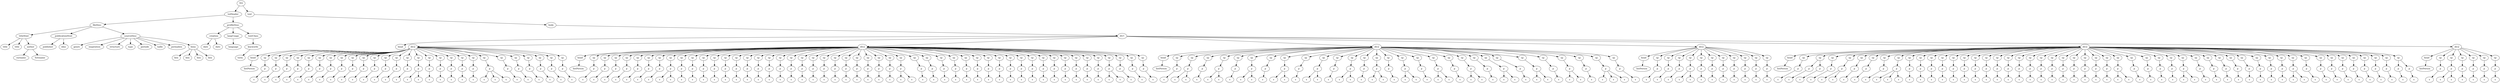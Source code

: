 digraph Tree {
	"t0" [label = "TEI"];
	"t1" [label = "teiHeader"];
	"t2" [label = "fileDesc"];
	"t3" [label = "titleStmt"];
	"t4" [label = "title"];
	"t5" [label = "title"];
	"t6" [label = "author"];
	"t7" [label = "surname"];
	"t8" [label = "forename"];
	"t9" [label = "publicationStmt"];
	"t10" [label = "publisher"];
	"t11" [label = "idno"];
	"t12" [label = "sourceDesc"];
	"t13" [label = "genre"];
	"t14" [label = "inspiration"];
	"t15" [label = "structure"];
	"t16" [label = "type"];
	"t17" [label = "periode"];
	"t18" [label = "taille"];
	"t19" [label = "permalien"];
	"t20" [label = "liens"];
	"t21" [label = "lien"];
	"t22" [label = "lien"];
	"t23" [label = "lien"];
	"t24" [label = "lien"];
	"t25" [label = "profileDesc"];
	"t26" [label = "creation"];
	"t27" [label = "date"];
	"t28" [label = "date"];
	"t29" [label = "langUsage"];
	"t30" [label = "language"];
	"t31" [label = "textClass"];
	"t32" [label = "keywords"];
	"t33" [label = "term"];
	"t34" [label = "text"];
	"t35" [label = "body"];
	"t36" [label = "div1"];
	"t37" [label = "head"];
	"t38" [label = "div2"];
	"t39" [label = "head"];
	"t40" [label = "listPerson"];
	"t41" [label = "sp"];
	"t42" [label = "p"];
	"t43" [label = "s"];
	"t44" [label = "sp"];
	"t45" [label = "p"];
	"t46" [label = "s"];
	"t47" [label = "sp"];
	"t48" [label = "p"];
	"t49" [label = "s"];
	"t50" [label = "sp"];
	"t51" [label = "p"];
	"t52" [label = "s"];
	"t53" [label = "sp"];
	"t54" [label = "p"];
	"t55" [label = "s"];
	"t56" [label = "sp"];
	"t57" [label = "p"];
	"t58" [label = "s"];
	"t59" [label = "sp"];
	"t60" [label = "p"];
	"t61" [label = "s"];
	"t62" [label = "sp"];
	"t63" [label = "p"];
	"t64" [label = "s"];
	"t65" [label = "sp"];
	"t66" [label = "p"];
	"t67" [label = "s"];
	"t68" [label = "sp"];
	"t69" [label = "p"];
	"t70" [label = "s"];
	"t71" [label = "sp"];
	"t72" [label = "p"];
	"t73" [label = "s"];
	"t74" [label = "sp"];
	"t75" [label = "p"];
	"t76" [label = "s"];
	"t77" [label = "sp"];
	"t78" [label = "p"];
	"t79" [label = "s"];
	"t80" [label = "sp"];
	"t81" [label = "p"];
	"t82" [label = "s"];
	"t83" [label = "sp"];
	"t84" [label = "p"];
	"t85" [label = "s"];
	"t86" [label = "s"];
	"t87" [label = "sp"];
	"t88" [label = "p"];
	"t89" [label = "s"];
	"t90" [label = "sp"];
	"t91" [label = "p"];
	"t92" [label = "s"];
	"t93" [label = "sp"];
	"t94" [label = "p"];
	"t95" [label = "s"];
	"t96" [label = "sp"];
	"t97" [label = "p"];
	"t98" [label = "s"];
	"t99" [label = "sp"];
	"t100" [label = "p"];
	"t101" [label = "s"];
	"t102" [label = "sp"];
	"t103" [label = "p"];
	"t104" [label = "s"];
	"t105" [label = "s"];
	"t106" [label = "s"];
	"t107" [label = "sp"];
	"t108" [label = "p"];
	"t109" [label = "s"];
	"t110" [label = "sp"];
	"t111" [label = "p"];
	"t112" [label = "s"];
	"t113" [label = "sp"];
	"t114" [label = "p"];
	"t115" [label = "s"];
	"t116" [label = "sp"];
	"t117" [label = "p"];
	"t118" [label = "s"];
	"t119" [label = "sp"];
	"t120" [label = "p"];
	"t121" [label = "s"];
	"t122" [label = "sp"];
	"t123" [label = "p"];
	"t124" [label = "s"];
	"t125" [label = "div2"];
	"t126" [label = "head"];
	"t127" [label = "listPerson"];
	"t128" [label = "sp"];
	"t129" [label = "p"];
	"t130" [label = "s"];
	"t131" [label = "sp"];
	"t132" [label = "p"];
	"t133" [label = "s"];
	"t134" [label = "sp"];
	"t135" [label = "p"];
	"t136" [label = "s"];
	"t137" [label = "sp"];
	"t138" [label = "p"];
	"t139" [label = "s"];
	"t140" [label = "sp"];
	"t141" [label = "p"];
	"t142" [label = "s"];
	"t143" [label = "sp"];
	"t144" [label = "p"];
	"t145" [label = "s"];
	"t146" [label = "sp"];
	"t147" [label = "p"];
	"t148" [label = "s"];
	"t149" [label = "sp"];
	"t150" [label = "p"];
	"t151" [label = "s"];
	"t152" [label = "s"];
	"t153" [label = "sp"];
	"t154" [label = "p"];
	"t155" [label = "s"];
	"t156" [label = "sp"];
	"t157" [label = "p"];
	"t158" [label = "s"];
	"t159" [label = "sp"];
	"t160" [label = "p"];
	"t161" [label = "s"];
	"t162" [label = "sp"];
	"t163" [label = "p"];
	"t164" [label = "s"];
	"t165" [label = "sp"];
	"t166" [label = "p"];
	"t167" [label = "s"];
	"t168" [label = "sp"];
	"t169" [label = "p"];
	"t170" [label = "s"];
	"t171" [label = "sp"];
	"t172" [label = "p"];
	"t173" [label = "s"];
	"t174" [label = "sp"];
	"t175" [label = "p"];
	"t176" [label = "s"];
	"t177" [label = "sp"];
	"t178" [label = "p"];
	"t179" [label = "s"];
	"t180" [label = "sp"];
	"t181" [label = "p"];
	"t182" [label = "s"];
	"t183" [label = "sp"];
	"t184" [label = "p"];
	"t185" [label = "s"];
	"t186" [label = "sp"];
	"t187" [label = "p"];
	"t188" [label = "s"];
	"t189" [label = "sp"];
	"t190" [label = "p"];
	"t191" [label = "s"];
	"t192" [label = "sp"];
	"t193" [label = "p"];
	"t194" [label = "s"];
	"t195" [label = "sp"];
	"t196" [label = "p"];
	"t197" [label = "s"];
	"t198" [label = "sp"];
	"t199" [label = "p"];
	"t200" [label = "s"];
	"t201" [label = "sp"];
	"t202" [label = "p"];
	"t203" [label = "s"];
	"t204" [label = "sp"];
	"t205" [label = "p"];
	"t206" [label = "s"];
	"t207" [label = "sp"];
	"t208" [label = "p"];
	"t209" [label = "s"];
	"t210" [label = "sp"];
	"t211" [label = "p"];
	"t212" [label = "s"];
	"t213" [label = "sp"];
	"t214" [label = "p"];
	"t215" [label = "s"];
	"t216" [label = "s"];
	"t217" [label = "sp"];
	"t218" [label = "p"];
	"t219" [label = "s"];
	"t220" [label = "sp"];
	"t221" [label = "p"];
	"t222" [label = "s"];
	"t223" [label = "sp"];
	"t224" [label = "p"];
	"t225" [label = "s"];
	"t226" [label = "sp"];
	"t227" [label = "p"];
	"t228" [label = "s"];
	"t229" [label = "sp"];
	"t230" [label = "p"];
	"t231" [label = "s"];
	"t232" [label = "sp"];
	"t233" [label = "p"];
	"t234" [label = "s"];
	"t235" [label = "sp"];
	"t236" [label = "p"];
	"t237" [label = "s"];
	"t238" [label = "sp"];
	"t239" [label = "p"];
	"t240" [label = "s"];
	"t241" [label = "sp"];
	"t242" [label = "p"];
	"t243" [label = "s"];
	"t244" [label = "sp"];
	"t245" [label = "p"];
	"t246" [label = "s"];
	"t247" [label = "sp"];
	"t248" [label = "p"];
	"t249" [label = "s"];
	"t250" [label = "sp"];
	"t251" [label = "p"];
	"t252" [label = "s"];
	"t253" [label = "sp"];
	"t254" [label = "p"];
	"t255" [label = "s"];
	"t256" [label = "sp"];
	"t257" [label = "p"];
	"t258" [label = "s"];
	"t259" [label = "sp"];
	"t260" [label = "p"];
	"t261" [label = "s"];
	"t262" [label = "sp"];
	"t263" [label = "p"];
	"t264" [label = "s"];
	"t265" [label = "sp"];
	"t266" [label = "p"];
	"t267" [label = "s"];
	"t268" [label = "sp"];
	"t269" [label = "p"];
	"t270" [label = "s"];
	"t271" [label = "s"];
	"t272" [label = "sp"];
	"t273" [label = "p"];
	"t274" [label = "s"];
	"t275" [label = "sp"];
	"t276" [label = "p"];
	"t277" [label = "s"];
	"t278" [label = "sp"];
	"t279" [label = "p"];
	"t280" [label = "s"];
	"t281" [label = "div2"];
	"t282" [label = "head"];
	"t283" [label = "listPerson"];
	"t284" [label = "sp"];
	"t285" [label = "p"];
	"t286" [label = "s"];
	"t287" [label = "sp"];
	"t288" [label = "p"];
	"t289" [label = "s"];
	"t290" [label = "s"];
	"t291" [label = "sp"];
	"t292" [label = "p"];
	"t293" [label = "s"];
	"t294" [label = "sp"];
	"t295" [label = "p"];
	"t296" [label = "s"];
	"t297" [label = "s"];
	"t298" [label = "sp"];
	"t299" [label = "p"];
	"t300" [label = "s"];
	"t301" [label = "sp"];
	"t302" [label = "p"];
	"t303" [label = "s"];
	"t304" [label = "s"];
	"t305" [label = "sp"];
	"t306" [label = "p"];
	"t307" [label = "s"];
	"t308" [label = "sp"];
	"t309" [label = "p"];
	"t310" [label = "s"];
	"t311" [label = "s"];
	"t312" [label = "sp"];
	"t313" [label = "p"];
	"t314" [label = "s"];
	"t315" [label = "sp"];
	"t316" [label = "p"];
	"t317" [label = "s"];
	"t318" [label = "s"];
	"t319" [label = "sp"];
	"t320" [label = "p"];
	"t321" [label = "s"];
	"t322" [label = "sp"];
	"t323" [label = "p"];
	"t324" [label = "s"];
	"t325" [label = "s"];
	"t326" [label = "sp"];
	"t327" [label = "p"];
	"t328" [label = "s"];
	"t329" [label = "sp"];
	"t330" [label = "p"];
	"t331" [label = "s"];
	"t332" [label = "s"];
	"t333" [label = "sp"];
	"t334" [label = "p"];
	"t335" [label = "s"];
	"t336" [label = "sp"];
	"t337" [label = "p"];
	"t338" [label = "s"];
	"t339" [label = "s"];
	"t340" [label = "sp"];
	"t341" [label = "p"];
	"t342" [label = "s"];
	"t343" [label = "sp"];
	"t344" [label = "p"];
	"t345" [label = "s"];
	"t346" [label = "s"];
	"t347" [label = "sp"];
	"t348" [label = "p"];
	"t349" [label = "s"];
	"t350" [label = "sp"];
	"t351" [label = "p"];
	"t352" [label = "s"];
	"t353" [label = "s"];
	"t354" [label = "sp"];
	"t355" [label = "p"];
	"t356" [label = "s"];
	"t357" [label = "sp"];
	"t358" [label = "p"];
	"t359" [label = "s"];
	"t360" [label = "s"];
	"t361" [label = "sp"];
	"t362" [label = "p"];
	"t363" [label = "s"];
	"t364" [label = "sp"];
	"t365" [label = "p"];
	"t366" [label = "s"];
	"t367" [label = "s"];
	"t368" [label = "sp"];
	"t369" [label = "p"];
	"t370" [label = "s"];
	"t371" [label = "sp"];
	"t372" [label = "p"];
	"t373" [label = "s"];
	"t374" [label = "s"];
	"t375" [label = "sp"];
	"t376" [label = "p"];
	"t377" [label = "s"];
	"t378" [label = "sp"];
	"t379" [label = "p"];
	"t380" [label = "s"];
	"t381" [label = "s"];
	"t382" [label = "s"];
	"t383" [label = "sp"];
	"t384" [label = "p"];
	"t385" [label = "s"];
	"t386" [label = "div2"];
	"t387" [label = "head"];
	"t388" [label = "listPerson"];
	"t389" [label = "sp"];
	"t390" [label = "p"];
	"t391" [label = "s"];
	"t392" [label = "sp"];
	"t393" [label = "p"];
	"t394" [label = "s"];
	"t395" [label = "sp"];
	"t396" [label = "p"];
	"t397" [label = "s"];
	"t398" [label = "sp"];
	"t399" [label = "p"];
	"t400" [label = "s"];
	"t401" [label = "s"];
	"t402" [label = "sp"];
	"t403" [label = "p"];
	"t404" [label = "s"];
	"t405" [label = "sp"];
	"t406" [label = "p"];
	"t407" [label = "s"];
	"t408" [label = "sp"];
	"t409" [label = "p"];
	"t410" [label = "s"];
	"t411" [label = "sp"];
	"t412" [label = "p"];
	"t413" [label = "s"];
	"t414" [label = "sp"];
	"t415" [label = "p"];
	"t416" [label = "s"];
	"t417" [label = "sp"];
	"t418" [label = "p"];
	"t419" [label = "s"];
	"t420" [label = "sp"];
	"t421" [label = "p"];
	"t422" [label = "s"];
	"t423" [label = "div2"];
	"t424" [label = "head"];
	"t425" [label = "listPerson"];
	"t426" [label = "sp"];
	"t427" [label = "p"];
	"t428" [label = "s"];
	"t429" [label = "sp"];
	"t430" [label = "p"];
	"t431" [label = "s"];
	"t432" [label = "p"];
	"t433" [label = "s"];
	"t434" [label = "sp"];
	"t435" [label = "p"];
	"t436" [label = "s"];
	"t437" [label = "sp"];
	"t438" [label = "p"];
	"t439" [label = "s"];
	"t440" [label = "s"];
	"t441" [label = "sp"];
	"t442" [label = "p"];
	"t443" [label = "s"];
	"t444" [label = "sp"];
	"t445" [label = "p"];
	"t446" [label = "s"];
	"t447" [label = "sp"];
	"t448" [label = "p"];
	"t449" [label = "s"];
	"t450" [label = "sp"];
	"t451" [label = "p"];
	"t452" [label = "s"];
	"t453" [label = "s"];
	"t454" [label = "s"];
	"t455" [label = "sp"];
	"t456" [label = "p"];
	"t457" [label = "s"];
	"t458" [label = "sp"];
	"t459" [label = "p"];
	"t460" [label = "s"];
	"t461" [label = "sp"];
	"t462" [label = "p"];
	"t463" [label = "s"];
	"t464" [label = "sp"];
	"t465" [label = "p"];
	"t466" [label = "s"];
	"t467" [label = "sp"];
	"t468" [label = "p"];
	"t469" [label = "s"];
	"t470" [label = "sp"];
	"t471" [label = "p"];
	"t472" [label = "s"];
	"t473" [label = "sp"];
	"t474" [label = "p"];
	"t475" [label = "s"];
	"t476" [label = "sp"];
	"t477" [label = "p"];
	"t478" [label = "s"];
	"t479" [label = "sp"];
	"t480" [label = "p"];
	"t481" [label = "s"];
	"t482" [label = "sp"];
	"t483" [label = "p"];
	"t484" [label = "s"];
	"t485" [label = "sp"];
	"t486" [label = "p"];
	"t487" [label = "s"];
	"t488" [label = "sp"];
	"t489" [label = "p"];
	"t490" [label = "s"];
	"t491" [label = "sp"];
	"t492" [label = "p"];
	"t493" [label = "s"];
	"t494" [label = "sp"];
	"t495" [label = "p"];
	"t496" [label = "s"];
	"t497" [label = "sp"];
	"t498" [label = "p"];
	"t499" [label = "s"];
	"t500" [label = "sp"];
	"t501" [label = "p"];
	"t502" [label = "s"];
	"t503" [label = "sp"];
	"t504" [label = "p"];
	"t505" [label = "s"];
	"t506" [label = "sp"];
	"t507" [label = "p"];
	"t508" [label = "s"];
	"t509" [label = "sp"];
	"t510" [label = "p"];
	"t511" [label = "s"];
	"t512" [label = "sp"];
	"t513" [label = "p"];
	"t514" [label = "s"];
	"t515" [label = "s"];
	"t516" [label = "sp"];
	"t517" [label = "p"];
	"t518" [label = "s"];
	"t519" [label = "sp"];
	"t520" [label = "p"];
	"t521" [label = "s"];
	"t522" [label = "sp"];
	"t523" [label = "p"];
	"t524" [label = "s"];
	"t525" [label = "sp"];
	"t526" [label = "p"];
	"t527" [label = "s"];
	"t528" [label = "sp"];
	"t529" [label = "p"];
	"t530" [label = "s"];
	"t531" [label = "s"];
	"t532" [label = "sp"];
	"t533" [label = "p"];
	"t534" [label = "s"];
	"t535" [label = "sp"];
	"t536" [label = "p"];
	"t537" [label = "s"];
	"t538" [label = "sp"];
	"t539" [label = "p"];
	"t540" [label = "s"];
	"t541" [label = "sp"];
	"t542" [label = "p"];
	"t543" [label = "s"];
	"t544" [label = "sp"];
	"t545" [label = "p"];
	"t546" [label = "s"];
	"t547" [label = "sp"];
	"t548" [label = "p"];
	"t549" [label = "s"];
	"t550" [label = "sp"];
	"t551" [label = "p"];
	"t552" [label = "s"];
	"t553" [label = "sp"];
	"t554" [label = "p"];
	"t555" [label = "s"];
	"t556" [label = "sp"];
	"t557" [label = "p"];
	"t558" [label = "s"];
	"t559" [label = "s"];
	"t560" [label = "sp"];
	"t561" [label = "p"];
	"t562" [label = "s"];
	"t563" [label = "sp"];
	"t564" [label = "p"];
	"t565" [label = "s"];
	"t566" [label = "sp"];
	"t567" [label = "p"];
	"t568" [label = "s"];
	"t569" [label = "sp"];
	"t570" [label = "p"];
	"t571" [label = "s"];
	"t572" [label = "sp"];
	"t573" [label = "p"];
	"t574" [label = "s"];
	"t575" [label = "sp"];
	"t576" [label = "p"];
	"t577" [label = "s"];
	"t578" [label = "sp"];
	"t579" [label = "p"];
	"t580" [label = "s"];
	"t581" [label = "sp"];
	"t582" [label = "p"];
	"t583" [label = "s"];
	"t584" [label = "sp"];
	"t585" [label = "p"];
	"t586" [label = "s"];
	"t587" [label = "p"];
	"t588" [label = "s"];
	"t589" [label = "div2"];
	"t590" [label = "head"];
	"t591" [label = "listPerson"];
	"t592" [label = "sp"];
	"t593" [label = "p"];
	"t594" [label = "s"];
	"t595" [label = "sp"];
	"t596" [label = "p"];
	"t597" [label = "s"];
	"t598" [label = "s"];
	"t599" [label = "sp"];
	"t600" [label = "p"];
	"t601" [label = "s"];
	"t602" [label = "sp"];
	"t603" [label = "p"];
	"t604" [label = "s"];
	"t605" [label = "sp"];
	"t606" [label = "p"];
	"t607" [label = "s"];
	"t608" [label = "sp"];
	"t609" [label = "p"];
	"t610" [label = "s"];
	"t0" -> "t1";
	"t1" -> "t2";
	"t2" -> "t3";
	"t3" -> "t4";
	"t3" -> "t5";
	"t3" -> "t6";
	"t6" -> "t7";
	"t6" -> "t8";
	"t2" -> "t9";
	"t9" -> "t10";
	"t9" -> "t11";
	"t2" -> "t12";
	"t12" -> "t13";
	"t12" -> "t14";
	"t12" -> "t15";
	"t12" -> "t16";
	"t12" -> "t17";
	"t12" -> "t18";
	"t12" -> "t19";
	"t12" -> "t20";
	"t20" -> "t21";
	"t20" -> "t22";
	"t20" -> "t23";
	"t20" -> "t24";
	"t1" -> "t25";
	"t25" -> "t26";
	"t26" -> "t27";
	"t26" -> "t28";
	"t25" -> "t29";
	"t29" -> "t30";
	"t25" -> "t31";
	"t31" -> "t32";
	"t32" -> "t33";
	"t0" -> "t34";
	"t34" -> "t35";
	"t35" -> "t36";
	"t36" -> "t37";
	"t36" -> "t38";
	"t38" -> "t39";
	"t39" -> "t40";
	"t38" -> "t41";
	"t41" -> "t42";
	"t42" -> "t43";
	"t38" -> "t44";
	"t44" -> "t45";
	"t45" -> "t46";
	"t38" -> "t47";
	"t47" -> "t48";
	"t48" -> "t49";
	"t38" -> "t50";
	"t50" -> "t51";
	"t51" -> "t52";
	"t38" -> "t53";
	"t53" -> "t54";
	"t54" -> "t55";
	"t38" -> "t56";
	"t56" -> "t57";
	"t57" -> "t58";
	"t38" -> "t59";
	"t59" -> "t60";
	"t60" -> "t61";
	"t38" -> "t62";
	"t62" -> "t63";
	"t63" -> "t64";
	"t38" -> "t65";
	"t65" -> "t66";
	"t66" -> "t67";
	"t38" -> "t68";
	"t68" -> "t69";
	"t69" -> "t70";
	"t38" -> "t71";
	"t71" -> "t72";
	"t72" -> "t73";
	"t38" -> "t74";
	"t74" -> "t75";
	"t75" -> "t76";
	"t38" -> "t77";
	"t77" -> "t78";
	"t78" -> "t79";
	"t38" -> "t80";
	"t80" -> "t81";
	"t81" -> "t82";
	"t38" -> "t83";
	"t83" -> "t84";
	"t84" -> "t85";
	"t84" -> "t86";
	"t38" -> "t87";
	"t87" -> "t88";
	"t88" -> "t89";
	"t38" -> "t90";
	"t90" -> "t91";
	"t91" -> "t92";
	"t38" -> "t93";
	"t93" -> "t94";
	"t94" -> "t95";
	"t38" -> "t96";
	"t96" -> "t97";
	"t97" -> "t98";
	"t38" -> "t99";
	"t99" -> "t100";
	"t100" -> "t101";
	"t38" -> "t102";
	"t102" -> "t103";
	"t103" -> "t104";
	"t103" -> "t105";
	"t103" -> "t106";
	"t38" -> "t107";
	"t107" -> "t108";
	"t108" -> "t109";
	"t38" -> "t110";
	"t110" -> "t111";
	"t111" -> "t112";
	"t38" -> "t113";
	"t113" -> "t114";
	"t114" -> "t115";
	"t38" -> "t116";
	"t116" -> "t117";
	"t117" -> "t118";
	"t38" -> "t119";
	"t119" -> "t120";
	"t120" -> "t121";
	"t38" -> "t122";
	"t122" -> "t123";
	"t123" -> "t124";
	"t36" -> "t125";
	"t125" -> "t126";
	"t126" -> "t127";
	"t125" -> "t128";
	"t128" -> "t129";
	"t129" -> "t130";
	"t125" -> "t131";
	"t131" -> "t132";
	"t132" -> "t133";
	"t125" -> "t134";
	"t134" -> "t135";
	"t135" -> "t136";
	"t125" -> "t137";
	"t137" -> "t138";
	"t138" -> "t139";
	"t125" -> "t140";
	"t140" -> "t141";
	"t141" -> "t142";
	"t125" -> "t143";
	"t143" -> "t144";
	"t144" -> "t145";
	"t125" -> "t146";
	"t146" -> "t147";
	"t147" -> "t148";
	"t125" -> "t149";
	"t149" -> "t150";
	"t150" -> "t151";
	"t150" -> "t152";
	"t125" -> "t153";
	"t153" -> "t154";
	"t154" -> "t155";
	"t125" -> "t156";
	"t156" -> "t157";
	"t157" -> "t158";
	"t125" -> "t159";
	"t159" -> "t160";
	"t160" -> "t161";
	"t125" -> "t162";
	"t162" -> "t163";
	"t163" -> "t164";
	"t125" -> "t165";
	"t165" -> "t166";
	"t166" -> "t167";
	"t125" -> "t168";
	"t168" -> "t169";
	"t169" -> "t170";
	"t125" -> "t171";
	"t171" -> "t172";
	"t172" -> "t173";
	"t125" -> "t174";
	"t174" -> "t175";
	"t175" -> "t176";
	"t125" -> "t177";
	"t177" -> "t178";
	"t178" -> "t179";
	"t125" -> "t180";
	"t180" -> "t181";
	"t181" -> "t182";
	"t125" -> "t183";
	"t183" -> "t184";
	"t184" -> "t185";
	"t125" -> "t186";
	"t186" -> "t187";
	"t187" -> "t188";
	"t125" -> "t189";
	"t189" -> "t190";
	"t190" -> "t191";
	"t125" -> "t192";
	"t192" -> "t193";
	"t193" -> "t194";
	"t125" -> "t195";
	"t195" -> "t196";
	"t196" -> "t197";
	"t125" -> "t198";
	"t198" -> "t199";
	"t199" -> "t200";
	"t125" -> "t201";
	"t201" -> "t202";
	"t202" -> "t203";
	"t125" -> "t204";
	"t204" -> "t205";
	"t205" -> "t206";
	"t125" -> "t207";
	"t207" -> "t208";
	"t208" -> "t209";
	"t125" -> "t210";
	"t210" -> "t211";
	"t211" -> "t212";
	"t125" -> "t213";
	"t213" -> "t214";
	"t214" -> "t215";
	"t214" -> "t216";
	"t125" -> "t217";
	"t217" -> "t218";
	"t218" -> "t219";
	"t125" -> "t220";
	"t220" -> "t221";
	"t221" -> "t222";
	"t125" -> "t223";
	"t223" -> "t224";
	"t224" -> "t225";
	"t125" -> "t226";
	"t226" -> "t227";
	"t227" -> "t228";
	"t125" -> "t229";
	"t229" -> "t230";
	"t230" -> "t231";
	"t125" -> "t232";
	"t232" -> "t233";
	"t233" -> "t234";
	"t125" -> "t235";
	"t235" -> "t236";
	"t236" -> "t237";
	"t125" -> "t238";
	"t238" -> "t239";
	"t239" -> "t240";
	"t125" -> "t241";
	"t241" -> "t242";
	"t242" -> "t243";
	"t125" -> "t244";
	"t244" -> "t245";
	"t245" -> "t246";
	"t125" -> "t247";
	"t247" -> "t248";
	"t248" -> "t249";
	"t125" -> "t250";
	"t250" -> "t251";
	"t251" -> "t252";
	"t125" -> "t253";
	"t253" -> "t254";
	"t254" -> "t255";
	"t125" -> "t256";
	"t256" -> "t257";
	"t257" -> "t258";
	"t125" -> "t259";
	"t259" -> "t260";
	"t260" -> "t261";
	"t125" -> "t262";
	"t262" -> "t263";
	"t263" -> "t264";
	"t125" -> "t265";
	"t265" -> "t266";
	"t266" -> "t267";
	"t125" -> "t268";
	"t268" -> "t269";
	"t269" -> "t270";
	"t269" -> "t271";
	"t125" -> "t272";
	"t272" -> "t273";
	"t273" -> "t274";
	"t125" -> "t275";
	"t275" -> "t276";
	"t276" -> "t277";
	"t125" -> "t278";
	"t278" -> "t279";
	"t279" -> "t280";
	"t36" -> "t281";
	"t281" -> "t282";
	"t282" -> "t283";
	"t281" -> "t284";
	"t284" -> "t285";
	"t285" -> "t286";
	"t281" -> "t287";
	"t287" -> "t288";
	"t288" -> "t289";
	"t288" -> "t290";
	"t281" -> "t291";
	"t291" -> "t292";
	"t292" -> "t293";
	"t281" -> "t294";
	"t294" -> "t295";
	"t295" -> "t296";
	"t295" -> "t297";
	"t281" -> "t298";
	"t298" -> "t299";
	"t299" -> "t300";
	"t281" -> "t301";
	"t301" -> "t302";
	"t302" -> "t303";
	"t302" -> "t304";
	"t281" -> "t305";
	"t305" -> "t306";
	"t306" -> "t307";
	"t281" -> "t308";
	"t308" -> "t309";
	"t309" -> "t310";
	"t309" -> "t311";
	"t281" -> "t312";
	"t312" -> "t313";
	"t313" -> "t314";
	"t281" -> "t315";
	"t315" -> "t316";
	"t316" -> "t317";
	"t316" -> "t318";
	"t281" -> "t319";
	"t319" -> "t320";
	"t320" -> "t321";
	"t281" -> "t322";
	"t322" -> "t323";
	"t323" -> "t324";
	"t323" -> "t325";
	"t281" -> "t326";
	"t326" -> "t327";
	"t327" -> "t328";
	"t281" -> "t329";
	"t329" -> "t330";
	"t330" -> "t331";
	"t330" -> "t332";
	"t281" -> "t333";
	"t333" -> "t334";
	"t334" -> "t335";
	"t281" -> "t336";
	"t336" -> "t337";
	"t337" -> "t338";
	"t337" -> "t339";
	"t281" -> "t340";
	"t340" -> "t341";
	"t341" -> "t342";
	"t281" -> "t343";
	"t343" -> "t344";
	"t344" -> "t345";
	"t344" -> "t346";
	"t281" -> "t347";
	"t347" -> "t348";
	"t348" -> "t349";
	"t281" -> "t350";
	"t350" -> "t351";
	"t351" -> "t352";
	"t351" -> "t353";
	"t281" -> "t354";
	"t354" -> "t355";
	"t355" -> "t356";
	"t281" -> "t357";
	"t357" -> "t358";
	"t358" -> "t359";
	"t358" -> "t360";
	"t281" -> "t361";
	"t361" -> "t362";
	"t362" -> "t363";
	"t281" -> "t364";
	"t364" -> "t365";
	"t365" -> "t366";
	"t365" -> "t367";
	"t281" -> "t368";
	"t368" -> "t369";
	"t369" -> "t370";
	"t281" -> "t371";
	"t371" -> "t372";
	"t372" -> "t373";
	"t372" -> "t374";
	"t281" -> "t375";
	"t375" -> "t376";
	"t376" -> "t377";
	"t281" -> "t378";
	"t378" -> "t379";
	"t379" -> "t380";
	"t379" -> "t381";
	"t379" -> "t382";
	"t281" -> "t383";
	"t383" -> "t384";
	"t384" -> "t385";
	"t36" -> "t386";
	"t386" -> "t387";
	"t387" -> "t388";
	"t386" -> "t389";
	"t389" -> "t390";
	"t390" -> "t391";
	"t386" -> "t392";
	"t392" -> "t393";
	"t393" -> "t394";
	"t386" -> "t395";
	"t395" -> "t396";
	"t396" -> "t397";
	"t386" -> "t398";
	"t398" -> "t399";
	"t399" -> "t400";
	"t399" -> "t401";
	"t386" -> "t402";
	"t402" -> "t403";
	"t403" -> "t404";
	"t386" -> "t405";
	"t405" -> "t406";
	"t406" -> "t407";
	"t386" -> "t408";
	"t408" -> "t409";
	"t409" -> "t410";
	"t386" -> "t411";
	"t411" -> "t412";
	"t412" -> "t413";
	"t386" -> "t414";
	"t414" -> "t415";
	"t415" -> "t416";
	"t386" -> "t417";
	"t417" -> "t418";
	"t418" -> "t419";
	"t386" -> "t420";
	"t420" -> "t421";
	"t421" -> "t422";
	"t36" -> "t423";
	"t423" -> "t424";
	"t424" -> "t425";
	"t423" -> "t426";
	"t426" -> "t427";
	"t427" -> "t428";
	"t423" -> "t429";
	"t429" -> "t430";
	"t430" -> "t431";
	"t429" -> "t432";
	"t432" -> "t433";
	"t423" -> "t434";
	"t434" -> "t435";
	"t435" -> "t436";
	"t423" -> "t437";
	"t437" -> "t438";
	"t438" -> "t439";
	"t438" -> "t440";
	"t423" -> "t441";
	"t441" -> "t442";
	"t442" -> "t443";
	"t423" -> "t444";
	"t444" -> "t445";
	"t445" -> "t446";
	"t423" -> "t447";
	"t447" -> "t448";
	"t448" -> "t449";
	"t423" -> "t450";
	"t450" -> "t451";
	"t451" -> "t452";
	"t451" -> "t453";
	"t451" -> "t454";
	"t423" -> "t455";
	"t455" -> "t456";
	"t456" -> "t457";
	"t423" -> "t458";
	"t458" -> "t459";
	"t459" -> "t460";
	"t423" -> "t461";
	"t461" -> "t462";
	"t462" -> "t463";
	"t423" -> "t464";
	"t464" -> "t465";
	"t465" -> "t466";
	"t423" -> "t467";
	"t467" -> "t468";
	"t468" -> "t469";
	"t423" -> "t470";
	"t470" -> "t471";
	"t471" -> "t472";
	"t423" -> "t473";
	"t473" -> "t474";
	"t474" -> "t475";
	"t423" -> "t476";
	"t476" -> "t477";
	"t477" -> "t478";
	"t423" -> "t479";
	"t479" -> "t480";
	"t480" -> "t481";
	"t423" -> "t482";
	"t482" -> "t483";
	"t483" -> "t484";
	"t423" -> "t485";
	"t485" -> "t486";
	"t486" -> "t487";
	"t423" -> "t488";
	"t488" -> "t489";
	"t489" -> "t490";
	"t423" -> "t491";
	"t491" -> "t492";
	"t492" -> "t493";
	"t423" -> "t494";
	"t494" -> "t495";
	"t495" -> "t496";
	"t423" -> "t497";
	"t497" -> "t498";
	"t498" -> "t499";
	"t423" -> "t500";
	"t500" -> "t501";
	"t501" -> "t502";
	"t423" -> "t503";
	"t503" -> "t504";
	"t504" -> "t505";
	"t423" -> "t506";
	"t506" -> "t507";
	"t507" -> "t508";
	"t423" -> "t509";
	"t509" -> "t510";
	"t510" -> "t511";
	"t423" -> "t512";
	"t512" -> "t513";
	"t513" -> "t514";
	"t513" -> "t515";
	"t423" -> "t516";
	"t516" -> "t517";
	"t517" -> "t518";
	"t423" -> "t519";
	"t519" -> "t520";
	"t520" -> "t521";
	"t423" -> "t522";
	"t522" -> "t523";
	"t523" -> "t524";
	"t423" -> "t525";
	"t525" -> "t526";
	"t526" -> "t527";
	"t423" -> "t528";
	"t528" -> "t529";
	"t529" -> "t530";
	"t529" -> "t531";
	"t423" -> "t532";
	"t532" -> "t533";
	"t533" -> "t534";
	"t423" -> "t535";
	"t535" -> "t536";
	"t536" -> "t537";
	"t423" -> "t538";
	"t538" -> "t539";
	"t539" -> "t540";
	"t423" -> "t541";
	"t541" -> "t542";
	"t542" -> "t543";
	"t423" -> "t544";
	"t544" -> "t545";
	"t545" -> "t546";
	"t423" -> "t547";
	"t547" -> "t548";
	"t548" -> "t549";
	"t423" -> "t550";
	"t550" -> "t551";
	"t551" -> "t552";
	"t423" -> "t553";
	"t553" -> "t554";
	"t554" -> "t555";
	"t423" -> "t556";
	"t556" -> "t557";
	"t557" -> "t558";
	"t557" -> "t559";
	"t423" -> "t560";
	"t560" -> "t561";
	"t561" -> "t562";
	"t423" -> "t563";
	"t563" -> "t564";
	"t564" -> "t565";
	"t423" -> "t566";
	"t566" -> "t567";
	"t567" -> "t568";
	"t423" -> "t569";
	"t569" -> "t570";
	"t570" -> "t571";
	"t423" -> "t572";
	"t572" -> "t573";
	"t573" -> "t574";
	"t423" -> "t575";
	"t575" -> "t576";
	"t576" -> "t577";
	"t423" -> "t578";
	"t578" -> "t579";
	"t579" -> "t580";
	"t423" -> "t581";
	"t581" -> "t582";
	"t582" -> "t583";
	"t423" -> "t584";
	"t584" -> "t585";
	"t585" -> "t586";
	"t584" -> "t587";
	"t587" -> "t588";
	"t36" -> "t589";
	"t589" -> "t590";
	"t590" -> "t591";
	"t589" -> "t592";
	"t592" -> "t593";
	"t593" -> "t594";
	"t589" -> "t595";
	"t595" -> "t596";
	"t596" -> "t597";
	"t596" -> "t598";
	"t589" -> "t599";
	"t599" -> "t600";
	"t600" -> "t601";
	"t589" -> "t602";
	"t602" -> "t603";
	"t603" -> "t604";
	"t589" -> "t605";
	"t605" -> "t606";
	"t606" -> "t607";
	"t589" -> "t608";
	"t608" -> "t609";
	"t609" -> "t610";
}
